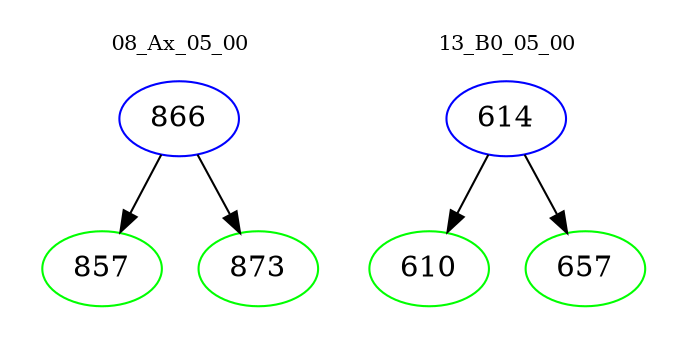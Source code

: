 digraph{
subgraph cluster_0 {
color = white
label = "08_Ax_05_00";
fontsize=10;
T0_866 [label="866", color="blue"]
T0_866 -> T0_857 [color="black"]
T0_857 [label="857", color="green"]
T0_866 -> T0_873 [color="black"]
T0_873 [label="873", color="green"]
}
subgraph cluster_1 {
color = white
label = "13_B0_05_00";
fontsize=10;
T1_614 [label="614", color="blue"]
T1_614 -> T1_610 [color="black"]
T1_610 [label="610", color="green"]
T1_614 -> T1_657 [color="black"]
T1_657 [label="657", color="green"]
}
}
